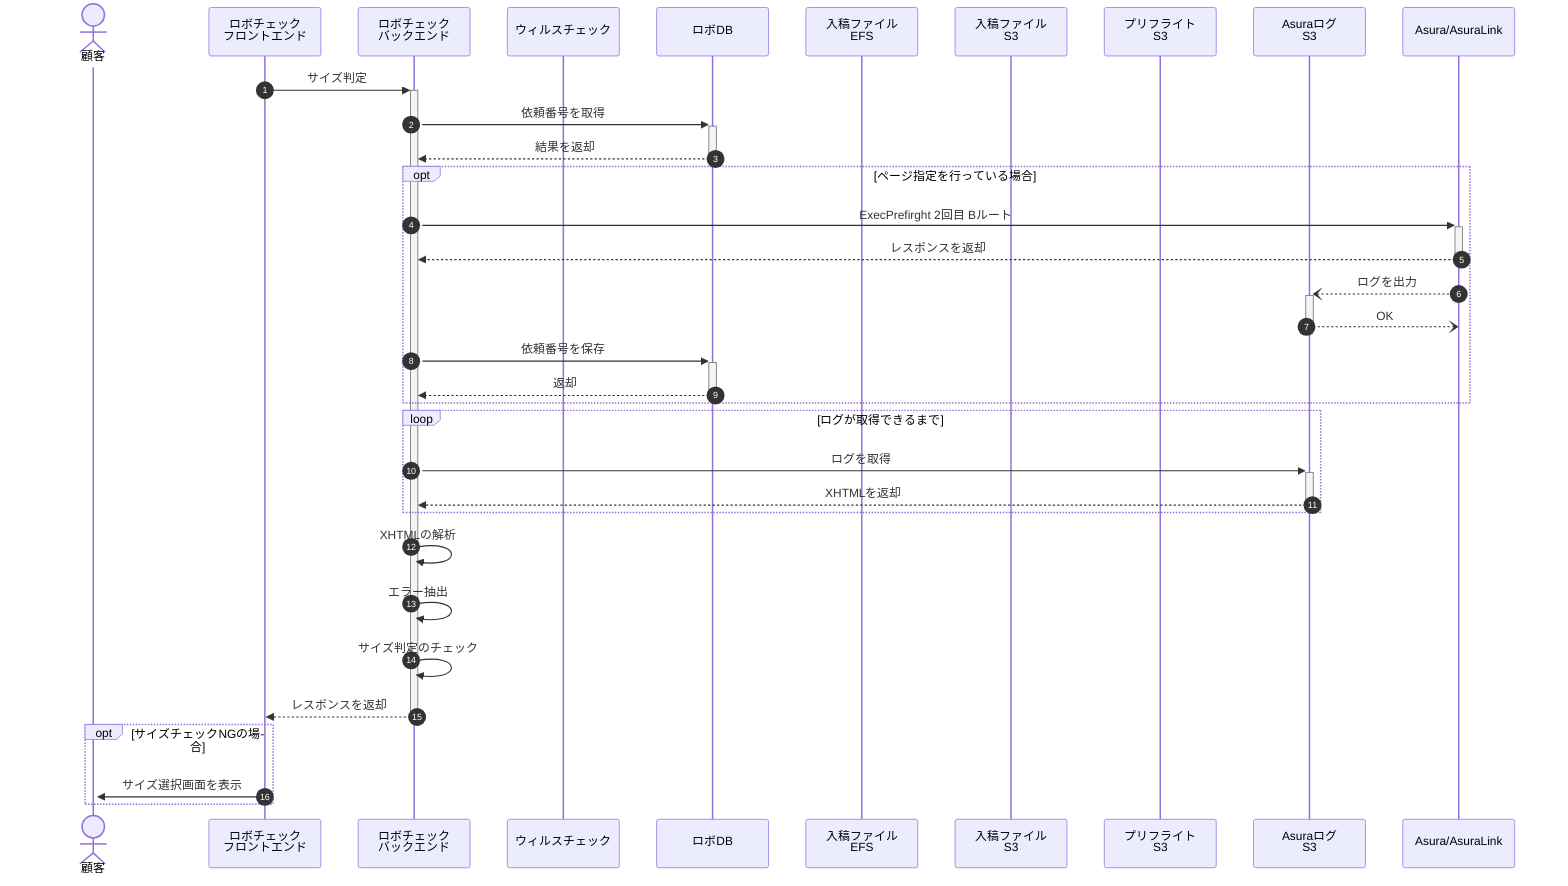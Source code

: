 sequenceDiagram
    autonumber
    actor customer as 顧客
    participant robocheck_fe as ロボチェック<br>フロントエンド
    participant robocheck_be as ロボチェック<br>バックエンド
    participant with_secure as ウィルスチェック
    participant robocheck_db as ロボDB
    participant nyuko_file_efs as 入稿ファイル<br>EFS
    participant nyuko_file_s3 as 入稿ファイル<br>S3
    participant prefright_s3 as プリフライト<br>S3
    participant asura_log_s3 as Asuraログ<br>S3
    participant asura_link as Asura/AsuraLink

%% サイズ判定
    robocheck_fe ->>+ robocheck_be: サイズ判定
    robocheck_be ->>+ robocheck_db: 依頼番号を取得
    robocheck_db -->>- robocheck_be: 結果を返却
    opt ページ指定を行っている場合
        robocheck_be ->>+ asura_link: ExecPrefirght 2回目 Bルート
        asura_link -->>- robocheck_be: レスポンスを返却
        asura_link --)+ asura_log_s3: ログを出力
        asura_log_s3 --)- asura_link: OK
        robocheck_be ->>+ robocheck_db: 依頼番号を保存
        robocheck_db -->>- robocheck_be: 返却
    end
    loop ログが取得できるまで
        robocheck_be ->>+ asura_log_s3: ログを取得
        asura_log_s3 -->>- robocheck_be: XHTMLを返却
    end
    robocheck_be ->> robocheck_be: XHTMLの解析
    robocheck_be ->> robocheck_be: エラー抽出
    robocheck_be ->> robocheck_be: サイズ判定のチェック
    robocheck_be -->>- robocheck_fe: レスポンスを返却
    opt サイズチェックNGの場合
        robocheck_fe ->>+ customer: サイズ選択画面を表示
    end